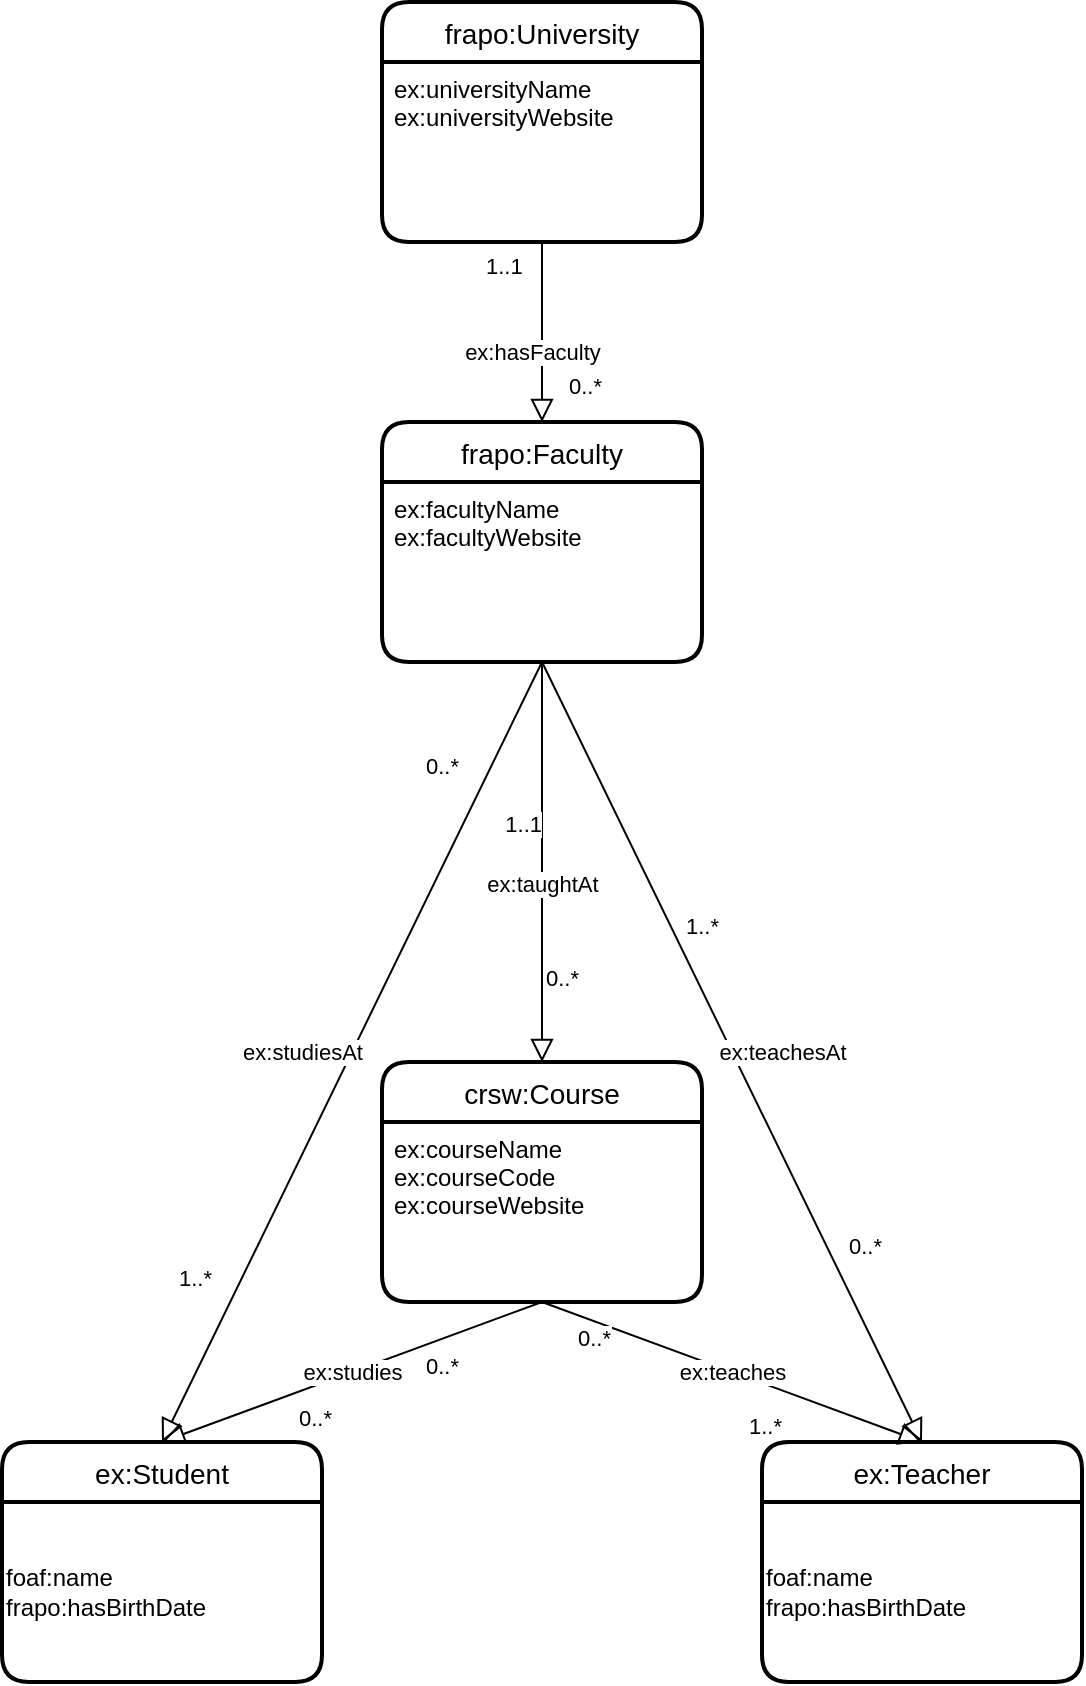 <mxfile version="20.5.0" type="device"><diagram id="eLnOcoh-CpvNcsgl42w_" name="Page-1"><mxGraphModel dx="1687" dy="967" grid="1" gridSize="10" guides="1" tooltips="1" connect="1" arrows="1" fold="1" page="1" pageScale="1" pageWidth="827" pageHeight="1169" math="0" shadow="0"><root><mxCell id="0"/><mxCell id="1" parent="0"/><mxCell id="KmmXAXj6lSdqhUFl2rYn-1" value="" style="endArrow=block;html=1;rounded=0;endFill=0;strokeWidth=1;endSize=9;exitX=0.5;exitY=1;exitDx=0;exitDy=0;entryX=0.5;entryY=0;entryDx=0;entryDy=0;" parent="1" source="KmmXAXj6lSdqhUFl2rYn-8" target="KmmXAXj6lSdqhUFl2rYn-9" edge="1"><mxGeometry relative="1" as="geometry"><mxPoint x="-16" y="604" as="sourcePoint"/><mxPoint x="4" y="714" as="targetPoint"/></mxGeometry></mxCell><mxCell id="KmmXAXj6lSdqhUFl2rYn-2" value="ex:teachesAt" style="edgeLabel;resizable=0;html=1;align=center;verticalAlign=middle;" parent="KmmXAXj6lSdqhUFl2rYn-1" connectable="0" vertex="1"><mxGeometry relative="1" as="geometry"><mxPoint x="25" as="offset"/></mxGeometry></mxCell><mxCell id="KmmXAXj6lSdqhUFl2rYn-3" value="1..*" style="edgeLabel;resizable=0;html=1;align=left;verticalAlign=bottom;" parent="KmmXAXj6lSdqhUFl2rYn-1" connectable="0" vertex="1"><mxGeometry x="-1" relative="1" as="geometry"><mxPoint x="70" y="140" as="offset"/></mxGeometry></mxCell><mxCell id="KmmXAXj6lSdqhUFl2rYn-4" value="&lt;span style=&quot;text-align: left;&quot;&gt;0..*&lt;/span&gt;" style="edgeLabel;resizable=0;html=1;align=right;verticalAlign=bottom;" parent="KmmXAXj6lSdqhUFl2rYn-1" connectable="0" vertex="1"><mxGeometry x="1" relative="1" as="geometry"><mxPoint x="-20" y="-90" as="offset"/></mxGeometry></mxCell><mxCell id="KmmXAXj6lSdqhUFl2rYn-5" value="crsw:Course" style="swimlane;childLayout=stackLayout;horizontal=1;startSize=30;horizontalStack=0;rounded=1;fontSize=14;fontStyle=0;strokeWidth=2;resizeParent=0;resizeLast=1;shadow=0;dashed=0;align=center;" parent="1" vertex="1"><mxGeometry x="334" y="684" width="160" height="120" as="geometry"/></mxCell><mxCell id="KmmXAXj6lSdqhUFl2rYn-6" value="ex:courseName&#10;ex:courseCode&#10;ex:courseWebsite" style="align=left;strokeColor=none;fillColor=none;spacingLeft=4;fontSize=12;verticalAlign=top;resizable=0;rotatable=0;part=1;" parent="KmmXAXj6lSdqhUFl2rYn-5" vertex="1"><mxGeometry y="30" width="160" height="90" as="geometry"/></mxCell><mxCell id="KmmXAXj6lSdqhUFl2rYn-7" value="frapo:Faculty" style="swimlane;childLayout=stackLayout;horizontal=1;startSize=30;horizontalStack=0;rounded=1;fontSize=14;fontStyle=0;strokeWidth=2;resizeParent=0;resizeLast=1;shadow=0;dashed=0;align=center;" parent="1" vertex="1"><mxGeometry x="334" y="364" width="160" height="120" as="geometry"/></mxCell><mxCell id="KmmXAXj6lSdqhUFl2rYn-8" value="ex:facultyName&#10;ex:facultyWebsite" style="align=left;strokeColor=none;fillColor=none;spacingLeft=4;fontSize=12;verticalAlign=top;resizable=0;rotatable=0;part=1;" parent="KmmXAXj6lSdqhUFl2rYn-7" vertex="1"><mxGeometry y="30" width="160" height="90" as="geometry"/></mxCell><mxCell id="KmmXAXj6lSdqhUFl2rYn-9" value="ex:Teacher" style="swimlane;childLayout=stackLayout;horizontal=1;startSize=30;horizontalStack=0;rounded=1;fontSize=14;fontStyle=0;strokeWidth=2;resizeParent=0;resizeLast=1;shadow=0;dashed=0;align=center;" parent="1" vertex="1"><mxGeometry x="524" y="874" width="160" height="120" as="geometry"/></mxCell><mxCell id="enHuZBAMUHKNt4cMXvxG-4" value="&lt;span style=&quot;&quot;&gt;foaf:name&lt;/span&gt;&lt;br style=&quot;padding: 0px; margin: 0px;&quot;&gt;&lt;div style=&quot;&quot;&gt;frapo:hasBirthDate&lt;/div&gt;" style="text;html=1;align=left;verticalAlign=middle;resizable=0;points=[];autosize=1;strokeColor=none;fillColor=none;" parent="KmmXAXj6lSdqhUFl2rYn-9" vertex="1"><mxGeometry y="30" width="160" height="90" as="geometry"/></mxCell><mxCell id="KmmXAXj6lSdqhUFl2rYn-14" value="" style="endArrow=block;html=1;rounded=0;endFill=0;strokeWidth=1;endSize=9;exitX=0.5;exitY=1;exitDx=0;exitDy=0;entryX=0.5;entryY=0;entryDx=0;entryDy=0;" parent="1" source="KmmXAXj6lSdqhUFl2rYn-6" target="KmmXAXj6lSdqhUFl2rYn-9" edge="1"><mxGeometry relative="1" as="geometry"><mxPoint x="404" y="994" as="sourcePoint"/><mxPoint x="604" y="870" as="targetPoint"/></mxGeometry></mxCell><mxCell id="KmmXAXj6lSdqhUFl2rYn-15" value="ex:teaches" style="edgeLabel;resizable=0;html=1;align=center;verticalAlign=middle;" parent="KmmXAXj6lSdqhUFl2rYn-14" connectable="0" vertex="1"><mxGeometry relative="1" as="geometry"/></mxCell><mxCell id="KmmXAXj6lSdqhUFl2rYn-16" value="0..*" style="edgeLabel;resizable=0;html=1;align=left;verticalAlign=bottom;" parent="KmmXAXj6lSdqhUFl2rYn-14" connectable="0" vertex="1"><mxGeometry x="-1" relative="1" as="geometry"><mxPoint x="-60" y="40" as="offset"/></mxGeometry></mxCell><mxCell id="KmmXAXj6lSdqhUFl2rYn-17" value="&lt;span style=&quot;text-align: left;&quot;&gt;1..*&lt;/span&gt;" style="edgeLabel;resizable=0;html=1;align=right;verticalAlign=bottom;" parent="KmmXAXj6lSdqhUFl2rYn-14" connectable="0" vertex="1"><mxGeometry x="1" relative="1" as="geometry"><mxPoint x="-70" as="offset"/></mxGeometry></mxCell><mxCell id="KmmXAXj6lSdqhUFl2rYn-18" value="" style="endArrow=block;html=1;rounded=0;endFill=0;strokeWidth=1;endSize=9;exitX=0.5;exitY=1;exitDx=0;exitDy=0;entryX=0.5;entryY=0;entryDx=0;entryDy=0;" parent="1" source="KmmXAXj6lSdqhUFl2rYn-5" target="KmmXAXj6lSdqhUFl2rYn-32" edge="1"><mxGeometry relative="1" as="geometry"><mxPoint x="414" y="964" as="sourcePoint"/><mxPoint x="224" y="840" as="targetPoint"/></mxGeometry></mxCell><mxCell id="KmmXAXj6lSdqhUFl2rYn-19" value="ex:studies" style="edgeLabel;resizable=0;html=1;align=center;verticalAlign=middle;" parent="KmmXAXj6lSdqhUFl2rYn-18" connectable="0" vertex="1"><mxGeometry relative="1" as="geometry"/></mxCell><mxCell id="KmmXAXj6lSdqhUFl2rYn-20" value="0..*" style="edgeLabel;resizable=0;html=1;align=left;verticalAlign=bottom;" parent="KmmXAXj6lSdqhUFl2rYn-18" connectable="0" vertex="1"><mxGeometry x="-1" relative="1" as="geometry"><mxPoint x="16" y="26" as="offset"/></mxGeometry></mxCell><mxCell id="KmmXAXj6lSdqhUFl2rYn-21" value="0..*" style="edgeLabel;resizable=0;html=1;align=right;verticalAlign=bottom;" parent="KmmXAXj6lSdqhUFl2rYn-18" connectable="0" vertex="1"><mxGeometry x="1" relative="1" as="geometry"><mxPoint x="86" y="-4" as="offset"/></mxGeometry></mxCell><mxCell id="KmmXAXj6lSdqhUFl2rYn-22" value="" style="endArrow=block;html=1;rounded=0;endFill=0;strokeWidth=1;endSize=9;exitX=0.5;exitY=1;exitDx=0;exitDy=0;entryX=0.5;entryY=0;entryDx=0;entryDy=0;" parent="1" source="KmmXAXj6lSdqhUFl2rYn-8" target="KmmXAXj6lSdqhUFl2rYn-32" edge="1"><mxGeometry relative="1" as="geometry"><mxPoint x="184" y="744" as="sourcePoint"/><mxPoint x="350" y="850" as="targetPoint"/></mxGeometry></mxCell><mxCell id="KmmXAXj6lSdqhUFl2rYn-23" value="ex:studiesAt" style="edgeLabel;resizable=0;html=1;align=center;verticalAlign=middle;" parent="KmmXAXj6lSdqhUFl2rYn-22" connectable="0" vertex="1"><mxGeometry relative="1" as="geometry"><mxPoint x="-25" as="offset"/></mxGeometry></mxCell><mxCell id="KmmXAXj6lSdqhUFl2rYn-24" value="0..*" style="edgeLabel;resizable=0;html=1;align=left;verticalAlign=bottom;" parent="KmmXAXj6lSdqhUFl2rYn-22" connectable="0" vertex="1"><mxGeometry x="-1" relative="1" as="geometry"><mxPoint x="-60" y="60" as="offset"/></mxGeometry></mxCell><mxCell id="KmmXAXj6lSdqhUFl2rYn-25" value="&lt;span style=&quot;text-align: left;&quot;&gt;1..*&lt;/span&gt;" style="edgeLabel;resizable=0;html=1;align=right;verticalAlign=bottom;" parent="KmmXAXj6lSdqhUFl2rYn-22" connectable="0" vertex="1"><mxGeometry x="1" relative="1" as="geometry"><mxPoint x="26" y="-74" as="offset"/></mxGeometry></mxCell><mxCell id="KmmXAXj6lSdqhUFl2rYn-26" value="frapo:University" style="swimlane;childLayout=stackLayout;horizontal=1;startSize=30;horizontalStack=0;rounded=1;fontSize=14;fontStyle=0;strokeWidth=2;resizeParent=0;resizeLast=1;shadow=0;dashed=0;align=center;" parent="1" vertex="1"><mxGeometry x="334" y="154" width="160" height="120" as="geometry"/></mxCell><mxCell id="KmmXAXj6lSdqhUFl2rYn-27" value="ex:universityName&#10;ex:universityWebsite&#10;&#10;" style="align=left;strokeColor=none;fillColor=none;spacingLeft=4;fontSize=12;verticalAlign=top;resizable=0;rotatable=0;part=1;" parent="KmmXAXj6lSdqhUFl2rYn-26" vertex="1"><mxGeometry y="30" width="160" height="90" as="geometry"/></mxCell><mxCell id="KmmXAXj6lSdqhUFl2rYn-28" value="" style="endArrow=block;html=1;rounded=0;entryX=0.5;entryY=0;entryDx=0;entryDy=0;endFill=0;strokeWidth=1;endSize=9;" parent="1" source="KmmXAXj6lSdqhUFl2rYn-27" target="KmmXAXj6lSdqhUFl2rYn-7" edge="1"><mxGeometry relative="1" as="geometry"><mxPoint x="134" y="564" as="sourcePoint"/><mxPoint x="64" y="564" as="targetPoint"/></mxGeometry></mxCell><mxCell id="KmmXAXj6lSdqhUFl2rYn-29" value="&lt;font style=&quot;line-height: 1; font-size: 11px;&quot;&gt;ex:hasFaculty&lt;/font&gt;" style="edgeLabel;resizable=0;html=1;align=center;verticalAlign=middle;fontSize=11;" parent="KmmXAXj6lSdqhUFl2rYn-28" connectable="0" vertex="1"><mxGeometry relative="1" as="geometry"><mxPoint x="-5" y="10" as="offset"/></mxGeometry></mxCell><mxCell id="KmmXAXj6lSdqhUFl2rYn-30" value="1..1" style="edgeLabel;resizable=0;html=1;align=left;verticalAlign=bottom;" parent="KmmXAXj6lSdqhUFl2rYn-28" connectable="0" vertex="1"><mxGeometry x="-1" relative="1" as="geometry"><mxPoint x="-30" y="20" as="offset"/></mxGeometry></mxCell><mxCell id="KmmXAXj6lSdqhUFl2rYn-31" value="&lt;span style=&quot;text-align: left;&quot;&gt;0..*&lt;/span&gt;" style="edgeLabel;resizable=0;html=1;align=right;verticalAlign=bottom;" parent="KmmXAXj6lSdqhUFl2rYn-28" connectable="0" vertex="1"><mxGeometry x="1" relative="1" as="geometry"><mxPoint x="30" y="-10" as="offset"/></mxGeometry></mxCell><mxCell id="KmmXAXj6lSdqhUFl2rYn-32" value="ex:Student" style="swimlane;childLayout=stackLayout;horizontal=1;startSize=30;horizontalStack=0;rounded=1;fontSize=14;fontStyle=0;strokeWidth=2;resizeParent=0;resizeLast=1;shadow=0;dashed=0;align=center;" parent="1" vertex="1"><mxGeometry x="144" y="874" width="160" height="120" as="geometry"/></mxCell><mxCell id="enHuZBAMUHKNt4cMXvxG-5" value="&lt;span style=&quot;&quot;&gt;foaf:name&lt;/span&gt;&lt;br style=&quot;padding: 0px; margin: 0px;&quot;&gt;&lt;div style=&quot;&quot;&gt;frapo:hasBirthDate&lt;/div&gt;" style="text;html=1;align=left;verticalAlign=middle;resizable=0;points=[];autosize=1;strokeColor=none;fillColor=none;" parent="KmmXAXj6lSdqhUFl2rYn-32" vertex="1"><mxGeometry y="30" width="160" height="90" as="geometry"/></mxCell><mxCell id="KmmXAXj6lSdqhUFl2rYn-33" value="" style="endArrow=block;html=1;rounded=0;endFill=0;strokeWidth=1;endSize=9;entryX=0.5;entryY=0;entryDx=0;entryDy=0;exitX=0.5;exitY=1;exitDx=0;exitDy=0;" parent="1" source="KmmXAXj6lSdqhUFl2rYn-8" target="KmmXAXj6lSdqhUFl2rYn-5" edge="1"><mxGeometry relative="1" as="geometry"><mxPoint x="680" y="520" as="sourcePoint"/><mxPoint x="420" y="490" as="targetPoint"/></mxGeometry></mxCell><mxCell id="KmmXAXj6lSdqhUFl2rYn-34" value="ex:taughtAt" style="edgeLabel;resizable=0;html=1;align=center;verticalAlign=middle;" parent="KmmXAXj6lSdqhUFl2rYn-33" connectable="0" vertex="1"><mxGeometry relative="1" as="geometry"><mxPoint y="11" as="offset"/></mxGeometry></mxCell><mxCell id="KmmXAXj6lSdqhUFl2rYn-35" value="0..*" style="edgeLabel;resizable=0;html=1;align=left;verticalAlign=bottom;" parent="KmmXAXj6lSdqhUFl2rYn-33" connectable="0" vertex="1"><mxGeometry x="-1" relative="1" as="geometry"><mxPoint y="166" as="offset"/></mxGeometry></mxCell><mxCell id="KmmXAXj6lSdqhUFl2rYn-36" value="&lt;span style=&quot;text-align: left;&quot;&gt;1..1&lt;/span&gt;" style="edgeLabel;resizable=0;html=1;align=right;verticalAlign=bottom;" parent="KmmXAXj6lSdqhUFl2rYn-33" connectable="0" vertex="1"><mxGeometry x="1" relative="1" as="geometry"><mxPoint y="-111" as="offset"/></mxGeometry></mxCell></root></mxGraphModel></diagram></mxfile>